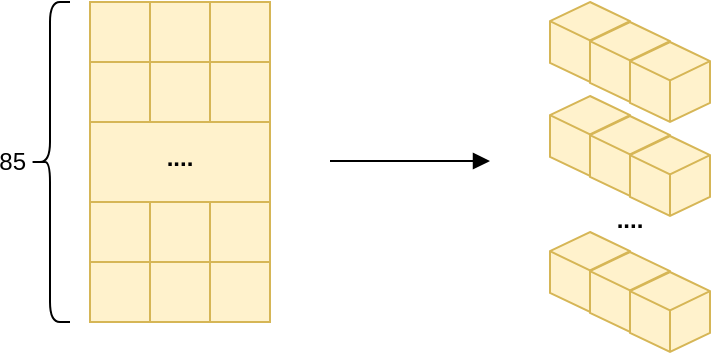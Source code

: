 <mxfile version="26.1.1">
  <diagram name="Page-1" id="kET9jflCRtwM1puP358p">
    <mxGraphModel dx="1114" dy="854" grid="1" gridSize="10" guides="1" tooltips="1" connect="1" arrows="1" fold="1" page="1" pageScale="1" pageWidth="827" pageHeight="1169" math="0" shadow="0">
      <root>
        <mxCell id="0" />
        <mxCell id="1" parent="0" />
        <mxCell id="SBCNxaP5b9PLWzlX0Zy--19" value="" style="rounded=0;whiteSpace=wrap;html=1;fillColor=#fff2cc;strokeColor=#d6b656;" vertex="1" parent="1">
          <mxGeometry x="70" y="50" width="90" height="160" as="geometry" />
        </mxCell>
        <mxCell id="SBCNxaP5b9PLWzlX0Zy--1" value="" style="rounded=0;whiteSpace=wrap;html=1;fillColor=#fff2cc;strokeColor=#d6b656;" vertex="1" parent="1">
          <mxGeometry x="70" y="50" width="30" height="30" as="geometry" />
        </mxCell>
        <mxCell id="SBCNxaP5b9PLWzlX0Zy--2" value="" style="rounded=0;whiteSpace=wrap;html=1;fillColor=#fff2cc;strokeColor=#d6b656;" vertex="1" parent="1">
          <mxGeometry x="100" y="50" width="30" height="30" as="geometry" />
        </mxCell>
        <mxCell id="SBCNxaP5b9PLWzlX0Zy--3" value="" style="rounded=0;whiteSpace=wrap;html=1;fillColor=#fff2cc;strokeColor=#d6b656;" vertex="1" parent="1">
          <mxGeometry x="130" y="50" width="30" height="30" as="geometry" />
        </mxCell>
        <mxCell id="SBCNxaP5b9PLWzlX0Zy--4" value="" style="rounded=0;whiteSpace=wrap;html=1;fillColor=#fff2cc;strokeColor=#d6b656;" vertex="1" parent="1">
          <mxGeometry x="70" y="80" width="30" height="30" as="geometry" />
        </mxCell>
        <mxCell id="SBCNxaP5b9PLWzlX0Zy--5" value="" style="rounded=0;whiteSpace=wrap;html=1;fillColor=#fff2cc;strokeColor=#d6b656;" vertex="1" parent="1">
          <mxGeometry x="100" y="80" width="30" height="30" as="geometry" />
        </mxCell>
        <mxCell id="SBCNxaP5b9PLWzlX0Zy--6" value="" style="rounded=0;whiteSpace=wrap;html=1;fillColor=#fff2cc;strokeColor=#d6b656;" vertex="1" parent="1">
          <mxGeometry x="130" y="80" width="30" height="30" as="geometry" />
        </mxCell>
        <mxCell id="SBCNxaP5b9PLWzlX0Zy--13" value="" style="rounded=0;whiteSpace=wrap;html=1;fillColor=#fff2cc;strokeColor=#d6b656;" vertex="1" parent="1">
          <mxGeometry x="70" y="150" width="30" height="30" as="geometry" />
        </mxCell>
        <mxCell id="SBCNxaP5b9PLWzlX0Zy--14" value="" style="rounded=0;whiteSpace=wrap;html=1;fillColor=#fff2cc;strokeColor=#d6b656;" vertex="1" parent="1">
          <mxGeometry x="100" y="150" width="30" height="30" as="geometry" />
        </mxCell>
        <mxCell id="SBCNxaP5b9PLWzlX0Zy--15" value="" style="rounded=0;whiteSpace=wrap;html=1;fillColor=#fff2cc;strokeColor=#d6b656;" vertex="1" parent="1">
          <mxGeometry x="130" y="150" width="30" height="30" as="geometry" />
        </mxCell>
        <mxCell id="SBCNxaP5b9PLWzlX0Zy--16" value="" style="rounded=0;whiteSpace=wrap;html=1;fillColor=#fff2cc;strokeColor=#d6b656;" vertex="1" parent="1">
          <mxGeometry x="70" y="180" width="30" height="30" as="geometry" />
        </mxCell>
        <mxCell id="SBCNxaP5b9PLWzlX0Zy--17" value="" style="rounded=0;whiteSpace=wrap;html=1;fillColor=#fff2cc;strokeColor=#d6b656;" vertex="1" parent="1">
          <mxGeometry x="100" y="180" width="30" height="30" as="geometry" />
        </mxCell>
        <mxCell id="SBCNxaP5b9PLWzlX0Zy--18" value="" style="rounded=0;whiteSpace=wrap;html=1;fillColor=#fff2cc;strokeColor=#d6b656;" vertex="1" parent="1">
          <mxGeometry x="130" y="180" width="30" height="30" as="geometry" />
        </mxCell>
        <mxCell id="SBCNxaP5b9PLWzlX0Zy--20" value="...." style="text;html=1;align=center;verticalAlign=middle;whiteSpace=wrap;rounded=0;fontStyle=1;fillColor=#fff2cc;strokeColor=none;" vertex="1" parent="1">
          <mxGeometry x="85" y="113" width="60" height="30" as="geometry" />
        </mxCell>
        <mxCell id="SBCNxaP5b9PLWzlX0Zy--21" value="" style="html=1;shape=mxgraph.basic.isocube;isoAngle=15;fillColor=#fff2cc;strokeColor=#d6b656;" vertex="1" parent="1">
          <mxGeometry x="300" y="50" width="40" height="40" as="geometry" />
        </mxCell>
        <mxCell id="SBCNxaP5b9PLWzlX0Zy--28" value="" style="html=1;shape=mxgraph.basic.isocube;isoAngle=15;fillColor=#fff2cc;strokeColor=#d6b656;" vertex="1" parent="1">
          <mxGeometry x="320" y="60" width="40" height="40" as="geometry" />
        </mxCell>
        <mxCell id="SBCNxaP5b9PLWzlX0Zy--29" value="" style="html=1;shape=mxgraph.basic.isocube;isoAngle=15;fillColor=#fff2cc;strokeColor=#d6b656;" vertex="1" parent="1">
          <mxGeometry x="340" y="70" width="40" height="40" as="geometry" />
        </mxCell>
        <mxCell id="SBCNxaP5b9PLWzlX0Zy--30" value="" style="html=1;shape=mxgraph.basic.isocube;isoAngle=15;fillColor=#fff2cc;strokeColor=#d6b656;" vertex="1" parent="1">
          <mxGeometry x="300" y="97" width="40" height="40" as="geometry" />
        </mxCell>
        <mxCell id="SBCNxaP5b9PLWzlX0Zy--31" value="" style="html=1;shape=mxgraph.basic.isocube;isoAngle=15;fillColor=#fff2cc;strokeColor=#d6b656;" vertex="1" parent="1">
          <mxGeometry x="320" y="107" width="40" height="40" as="geometry" />
        </mxCell>
        <mxCell id="SBCNxaP5b9PLWzlX0Zy--32" value="" style="html=1;shape=mxgraph.basic.isocube;isoAngle=15;fillColor=#fff2cc;strokeColor=#d6b656;" vertex="1" parent="1">
          <mxGeometry x="340" y="117" width="40" height="40" as="geometry" />
        </mxCell>
        <mxCell id="SBCNxaP5b9PLWzlX0Zy--33" value="" style="html=1;shape=mxgraph.basic.isocube;isoAngle=15;fillColor=#fff2cc;strokeColor=#d6b656;" vertex="1" parent="1">
          <mxGeometry x="300" y="165" width="40" height="40" as="geometry" />
        </mxCell>
        <mxCell id="SBCNxaP5b9PLWzlX0Zy--34" value="" style="html=1;shape=mxgraph.basic.isocube;isoAngle=15;fillColor=#fff2cc;strokeColor=#d6b656;" vertex="1" parent="1">
          <mxGeometry x="320" y="175" width="40" height="40" as="geometry" />
        </mxCell>
        <mxCell id="SBCNxaP5b9PLWzlX0Zy--35" value="" style="html=1;shape=mxgraph.basic.isocube;isoAngle=15;fillColor=#fff2cc;strokeColor=#d6b656;" vertex="1" parent="1">
          <mxGeometry x="340" y="185" width="40" height="40" as="geometry" />
        </mxCell>
        <mxCell id="SBCNxaP5b9PLWzlX0Zy--36" value="...." style="text;html=1;align=center;verticalAlign=middle;whiteSpace=wrap;rounded=0;fontStyle=1;" vertex="1" parent="1">
          <mxGeometry x="310" y="144" width="60" height="30" as="geometry" />
        </mxCell>
        <mxCell id="SBCNxaP5b9PLWzlX0Zy--37" value="85" style="shape=curlyBracket;whiteSpace=wrap;html=1;rounded=1;labelPosition=left;verticalLabelPosition=middle;align=right;verticalAlign=middle;" vertex="1" parent="1">
          <mxGeometry x="40" y="50" width="20" height="160" as="geometry" />
        </mxCell>
        <mxCell id="SBCNxaP5b9PLWzlX0Zy--39" value="" style="endArrow=block;html=1;rounded=0;endFill=1;" edge="1" parent="1">
          <mxGeometry width="50" height="50" relative="1" as="geometry">
            <mxPoint x="190" y="129.5" as="sourcePoint" />
            <mxPoint x="270" y="129.5" as="targetPoint" />
          </mxGeometry>
        </mxCell>
      </root>
    </mxGraphModel>
  </diagram>
</mxfile>
